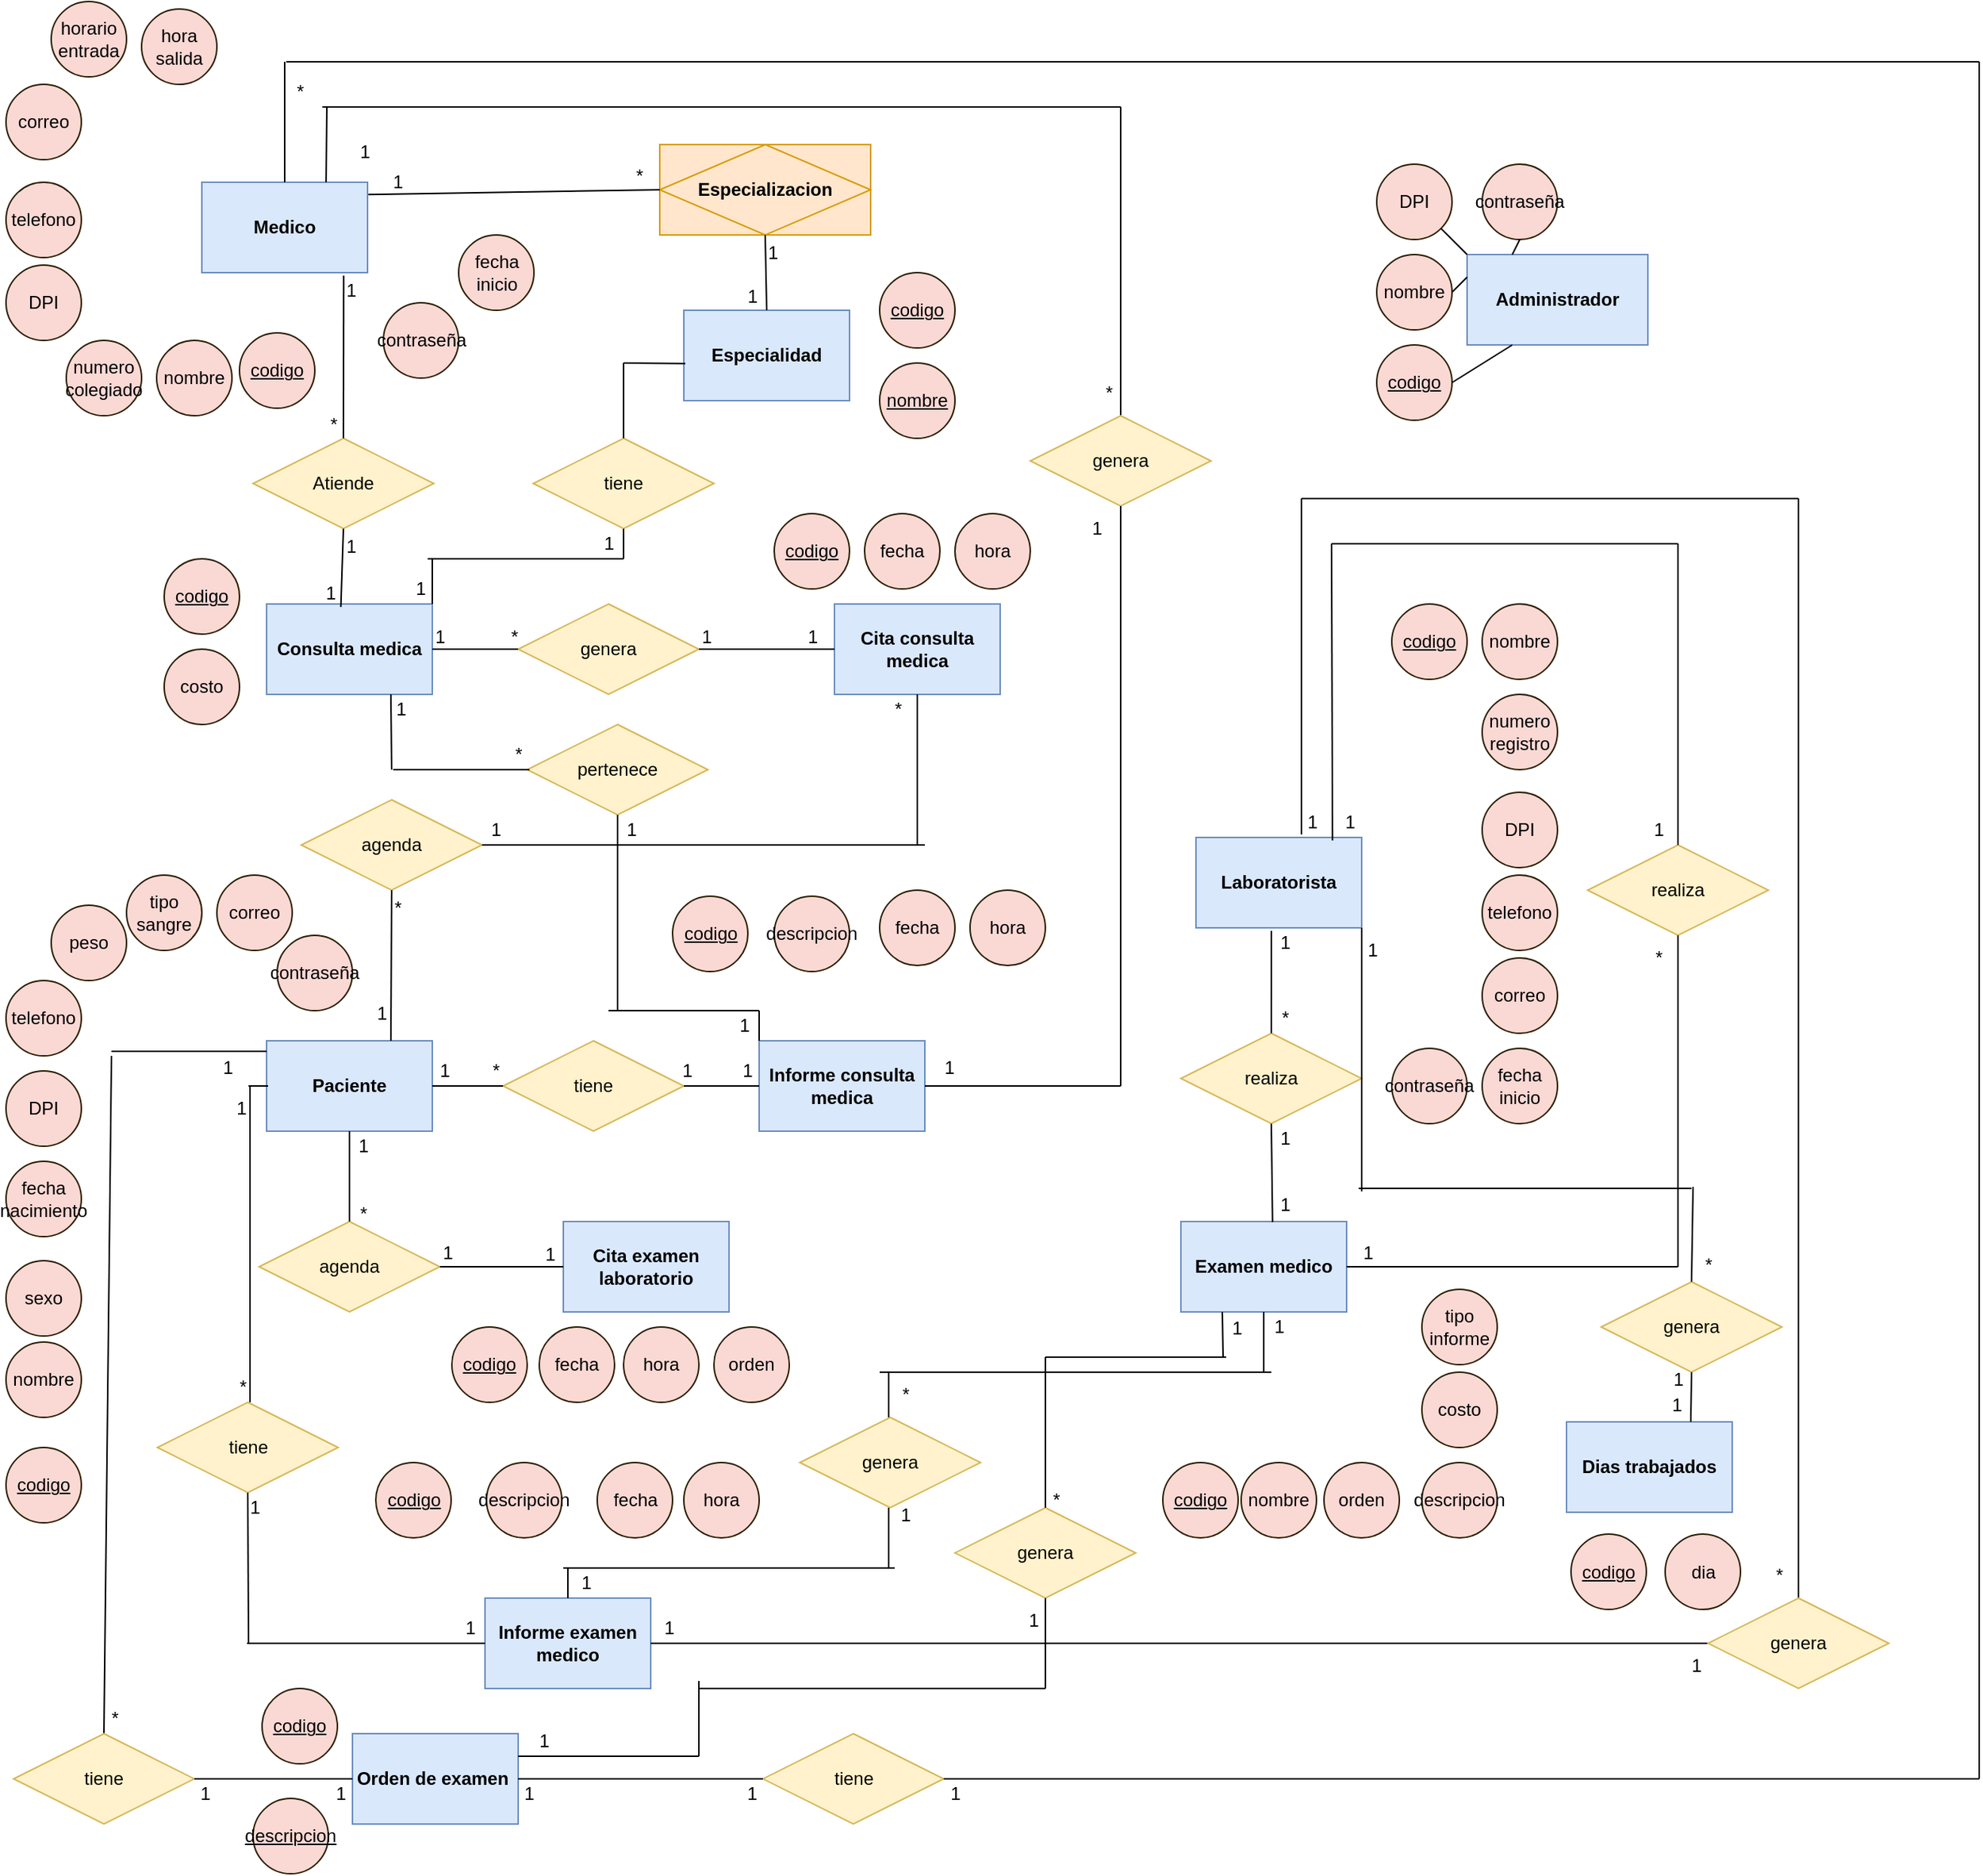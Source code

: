 <mxfile version="13.7.7" type="device"><diagram id="uCOhceMief55fh2Y7pp1" name="Page-1"><mxGraphModel dx="2355" dy="1635" grid="0" gridSize="10" guides="1" tooltips="1" connect="1" arrows="1" fold="1" page="1" pageScale="1" pageWidth="291" pageHeight="413" math="0" shadow="0"><root><mxCell id="0"/><mxCell id="1" parent="0"/><mxCell id="DINYoGKQwGhzszuLmWRZ-1" value="&lt;b&gt;Medico&lt;/b&gt;" style="rounded=0;whiteSpace=wrap;html=1;fillColor=#dae8fc;strokeColor=#6c8ebf;" parent="1" vertex="1"><mxGeometry x="140" y="120" width="110" height="60" as="geometry"/></mxCell><mxCell id="DINYoGKQwGhzszuLmWRZ-3" value="&lt;b&gt;Paciente&lt;/b&gt;" style="rounded=0;whiteSpace=wrap;html=1;fillColor=#dae8fc;strokeColor=#6c8ebf;" parent="1" vertex="1"><mxGeometry x="183" y="690" width="110" height="60" as="geometry"/></mxCell><mxCell id="DINYoGKQwGhzszuLmWRZ-4" value="&lt;b&gt;Especialidad&lt;/b&gt;" style="rounded=0;whiteSpace=wrap;html=1;fillColor=#dae8fc;strokeColor=#6c8ebf;" parent="1" vertex="1"><mxGeometry x="460" y="205" width="110" height="60" as="geometry"/></mxCell><mxCell id="DINYoGKQwGhzszuLmWRZ-5" value="&lt;b&gt;Laboratorista&lt;/b&gt;" style="rounded=0;whiteSpace=wrap;html=1;fillColor=#dae8fc;strokeColor=#6c8ebf;" parent="1" vertex="1"><mxGeometry x="800" y="555" width="110" height="60" as="geometry"/></mxCell><mxCell id="DINYoGKQwGhzszuLmWRZ-6" value="&lt;b&gt;Examen medico&lt;/b&gt;" style="rounded=0;whiteSpace=wrap;html=1;fillColor=#dae8fc;strokeColor=#6c8ebf;" parent="1" vertex="1"><mxGeometry x="790" y="810" width="110" height="60" as="geometry"/></mxCell><mxCell id="DINYoGKQwGhzszuLmWRZ-7" value="&lt;b&gt;Consulta medica&lt;/b&gt;" style="rounded=0;whiteSpace=wrap;html=1;fillColor=#dae8fc;strokeColor=#6c8ebf;" parent="1" vertex="1"><mxGeometry x="183" y="400" width="110" height="60" as="geometry"/></mxCell><mxCell id="DINYoGKQwGhzszuLmWRZ-8" value="&lt;b&gt;Cita consulta medica&lt;/b&gt;" style="rounded=0;whiteSpace=wrap;html=1;fillColor=#dae8fc;strokeColor=#6c8ebf;" parent="1" vertex="1"><mxGeometry x="560" y="400" width="110" height="60" as="geometry"/></mxCell><mxCell id="DINYoGKQwGhzszuLmWRZ-9" value="&lt;b&gt;Cita examen laboratorio&lt;/b&gt;" style="rounded=0;whiteSpace=wrap;html=1;fillColor=#dae8fc;strokeColor=#6c8ebf;" parent="1" vertex="1"><mxGeometry x="380" y="810" width="110" height="60" as="geometry"/></mxCell><mxCell id="DINYoGKQwGhzszuLmWRZ-10" value="&lt;b&gt;Informe consulta medica&lt;/b&gt;" style="rounded=0;whiteSpace=wrap;html=1;fillColor=#dae8fc;strokeColor=#6c8ebf;" parent="1" vertex="1"><mxGeometry x="510" y="690" width="110" height="60" as="geometry"/></mxCell><mxCell id="DINYoGKQwGhzszuLmWRZ-11" value="&lt;b&gt;Informe examen medico&lt;/b&gt;" style="rounded=0;whiteSpace=wrap;html=1;fillColor=#dae8fc;strokeColor=#6c8ebf;" parent="1" vertex="1"><mxGeometry x="328" y="1060" width="110" height="60" as="geometry"/></mxCell><mxCell id="DINYoGKQwGhzszuLmWRZ-12" value="&lt;b&gt;Orden de examen&amp;nbsp;&lt;/b&gt;" style="rounded=0;whiteSpace=wrap;html=1;fillColor=#dae8fc;strokeColor=#6c8ebf;" parent="1" vertex="1"><mxGeometry x="240" y="1150" width="110" height="60" as="geometry"/></mxCell><mxCell id="DINYoGKQwGhzszuLmWRZ-14" value="&lt;b&gt;Dias trabajados&lt;/b&gt;" style="rounded=0;whiteSpace=wrap;html=1;fillColor=#dae8fc;strokeColor=#6c8ebf;" parent="1" vertex="1"><mxGeometry x="1046" y="943" width="110" height="60" as="geometry"/></mxCell><mxCell id="DINYoGKQwGhzszuLmWRZ-15" value="&lt;u&gt;codigo&lt;/u&gt;" style="ellipse;whiteSpace=wrap;html=1;align=center;fillColor=#fad9d5;strokeColor=#2B1F00;" parent="1" vertex="1"><mxGeometry x="165" y="220" width="50" height="50" as="geometry"/></mxCell><mxCell id="DINYoGKQwGhzszuLmWRZ-17" value="nombre" style="ellipse;whiteSpace=wrap;html=1;align=center;fillColor=#fad9d5;strokeColor=#2B1F00;" parent="1" vertex="1"><mxGeometry x="110" y="225" width="50" height="50" as="geometry"/></mxCell><mxCell id="DINYoGKQwGhzszuLmWRZ-18" value="numero&lt;br&gt;colegiado" style="ellipse;whiteSpace=wrap;html=1;align=center;fillColor=#fad9d5;strokeColor=#2B1F00;" parent="1" vertex="1"><mxGeometry x="50" y="225" width="50" height="50" as="geometry"/></mxCell><mxCell id="DINYoGKQwGhzszuLmWRZ-19" value="DPI" style="ellipse;whiteSpace=wrap;html=1;align=center;fillColor=#fad9d5;strokeColor=#2B1F00;" parent="1" vertex="1"><mxGeometry x="10" y="175" width="50" height="50" as="geometry"/></mxCell><mxCell id="DINYoGKQwGhzszuLmWRZ-20" value="telefono" style="ellipse;whiteSpace=wrap;html=1;align=center;fillColor=#fad9d5;strokeColor=#2B1F00;" parent="1" vertex="1"><mxGeometry x="10" y="120" width="50" height="50" as="geometry"/></mxCell><mxCell id="DINYoGKQwGhzszuLmWRZ-22" value="correo" style="ellipse;whiteSpace=wrap;html=1;align=center;fillColor=#fad9d5;strokeColor=#2B1F00;" parent="1" vertex="1"><mxGeometry x="10" y="55" width="50" height="50" as="geometry"/></mxCell><mxCell id="DINYoGKQwGhzszuLmWRZ-23" value="horario&lt;br&gt;entrada" style="ellipse;whiteSpace=wrap;html=1;align=center;fillColor=#fad9d5;strokeColor=#2B1F00;" parent="1" vertex="1"><mxGeometry x="40" width="50" height="50" as="geometry"/></mxCell><mxCell id="DINYoGKQwGhzszuLmWRZ-24" value="hora&lt;br&gt;salida" style="ellipse;whiteSpace=wrap;html=1;align=center;fillColor=#fad9d5;strokeColor=#2B1F00;" parent="1" vertex="1"><mxGeometry x="100" y="5" width="50" height="50" as="geometry"/></mxCell><mxCell id="DINYoGKQwGhzszuLmWRZ-25" value="fecha&lt;br&gt;inicio" style="ellipse;whiteSpace=wrap;html=1;align=center;fillColor=#fad9d5;strokeColor=#2B1F00;" parent="1" vertex="1"><mxGeometry x="310.5" y="155" width="50" height="50" as="geometry"/></mxCell><mxCell id="DINYoGKQwGhzszuLmWRZ-36" value="&lt;u&gt;codigo&lt;/u&gt;" style="ellipse;whiteSpace=wrap;html=1;align=center;fillColor=#fad9d5;strokeColor=#2B1F00;" parent="1" vertex="1"><mxGeometry x="930" y="400" width="50" height="50" as="geometry"/></mxCell><mxCell id="DINYoGKQwGhzszuLmWRZ-38" value="nombre" style="ellipse;whiteSpace=wrap;html=1;align=center;fillColor=#fad9d5;strokeColor=#2B1F00;" parent="1" vertex="1"><mxGeometry x="990" y="400" width="50" height="50" as="geometry"/></mxCell><mxCell id="DINYoGKQwGhzszuLmWRZ-39" value="numero&lt;br&gt;registro" style="ellipse;whiteSpace=wrap;html=1;align=center;fillColor=#fad9d5;strokeColor=#2B1F00;" parent="1" vertex="1"><mxGeometry x="990" y="460" width="50" height="50" as="geometry"/></mxCell><mxCell id="DINYoGKQwGhzszuLmWRZ-40" value="DPI" style="ellipse;whiteSpace=wrap;html=1;align=center;fillColor=#fad9d5;strokeColor=#2B1F00;" parent="1" vertex="1"><mxGeometry x="990" y="525" width="50" height="50" as="geometry"/></mxCell><mxCell id="DINYoGKQwGhzszuLmWRZ-41" value="telefono" style="ellipse;whiteSpace=wrap;html=1;align=center;fillColor=#fad9d5;strokeColor=#2B1F00;" parent="1" vertex="1"><mxGeometry x="990" y="580" width="50" height="50" as="geometry"/></mxCell><mxCell id="DINYoGKQwGhzszuLmWRZ-42" value="correo" style="ellipse;whiteSpace=wrap;html=1;align=center;fillColor=#fad9d5;strokeColor=#2B1F00;" parent="1" vertex="1"><mxGeometry x="990" y="635" width="50" height="50" as="geometry"/></mxCell><mxCell id="DINYoGKQwGhzszuLmWRZ-43" value="fecha&lt;br&gt;inicio" style="ellipse;whiteSpace=wrap;html=1;align=center;fillColor=#fad9d5;strokeColor=#2B1F00;" parent="1" vertex="1"><mxGeometry x="990" y="695" width="50" height="50" as="geometry"/></mxCell><mxCell id="DINYoGKQwGhzszuLmWRZ-51" value="&lt;u&gt;codigo&lt;/u&gt;" style="ellipse;whiteSpace=wrap;html=1;align=center;fillColor=#fad9d5;strokeColor=#2B1F00;" parent="1" vertex="1"><mxGeometry x="10" y="960" width="50" height="50" as="geometry"/></mxCell><mxCell id="DINYoGKQwGhzszuLmWRZ-52" value="nombre" style="ellipse;whiteSpace=wrap;html=1;align=center;fillColor=#fad9d5;strokeColor=#2B1F00;" parent="1" vertex="1"><mxGeometry x="10" y="890" width="50" height="50" as="geometry"/></mxCell><mxCell id="DINYoGKQwGhzszuLmWRZ-55" value="sexo" style="ellipse;whiteSpace=wrap;html=1;align=center;fillColor=#fad9d5;strokeColor=#2B1F00;" parent="1" vertex="1"><mxGeometry x="10" y="836" width="50" height="50" as="geometry"/></mxCell><mxCell id="DINYoGKQwGhzszuLmWRZ-56" value="fecha&lt;br&gt;nacimiento" style="ellipse;whiteSpace=wrap;html=1;align=center;fillColor=#fad9d5;strokeColor=#2B1F00;" parent="1" vertex="1"><mxGeometry x="10" y="770" width="50" height="50" as="geometry"/></mxCell><mxCell id="DINYoGKQwGhzszuLmWRZ-57" value="DPI" style="ellipse;whiteSpace=wrap;html=1;align=center;fillColor=#fad9d5;strokeColor=#2B1F00;" parent="1" vertex="1"><mxGeometry x="10" y="710" width="50" height="50" as="geometry"/></mxCell><mxCell id="DINYoGKQwGhzszuLmWRZ-58" value="telefono" style="ellipse;whiteSpace=wrap;html=1;align=center;fillColor=#fad9d5;strokeColor=#2B1F00;" parent="1" vertex="1"><mxGeometry x="10" y="650" width="50" height="50" as="geometry"/></mxCell><mxCell id="DINYoGKQwGhzszuLmWRZ-59" value="peso" style="ellipse;whiteSpace=wrap;html=1;align=center;fillColor=#fad9d5;strokeColor=#2B1F00;" parent="1" vertex="1"><mxGeometry x="40" y="600" width="50" height="50" as="geometry"/></mxCell><mxCell id="DINYoGKQwGhzszuLmWRZ-60" value="tipo&lt;br&gt;sangre" style="ellipse;whiteSpace=wrap;html=1;align=center;fillColor=#fad9d5;strokeColor=#2B1F00;" parent="1" vertex="1"><mxGeometry x="90" y="580" width="50" height="50" as="geometry"/></mxCell><mxCell id="DINYoGKQwGhzszuLmWRZ-61" value="correo" style="ellipse;whiteSpace=wrap;html=1;align=center;fillColor=#fad9d5;strokeColor=#2B1F00;" parent="1" vertex="1"><mxGeometry x="150" y="580" width="50" height="50" as="geometry"/></mxCell><mxCell id="DINYoGKQwGhzszuLmWRZ-71" value="contraseña" style="ellipse;whiteSpace=wrap;html=1;align=center;fillColor=#fad9d5;strokeColor=#2B1F00;" parent="1" vertex="1"><mxGeometry x="190" y="620" width="50" height="50" as="geometry"/></mxCell><mxCell id="DINYoGKQwGhzszuLmWRZ-73" value="contraseña" style="ellipse;whiteSpace=wrap;html=1;align=center;fillColor=#fad9d5;strokeColor=#2B1F00;" parent="1" vertex="1"><mxGeometry x="260.5" y="200" width="50" height="50" as="geometry"/></mxCell><mxCell id="DINYoGKQwGhzszuLmWRZ-75" value="contraseña" style="ellipse;whiteSpace=wrap;html=1;align=center;fillColor=#fad9d5;strokeColor=#2B1F00;" parent="1" vertex="1"><mxGeometry x="930" y="695" width="50" height="50" as="geometry"/></mxCell><mxCell id="DINYoGKQwGhzszuLmWRZ-78" value="&lt;u&gt;codigo&lt;/u&gt;" style="ellipse;whiteSpace=wrap;html=1;align=center;fillColor=#fad9d5;strokeColor=#2B1F00;" parent="1" vertex="1"><mxGeometry x="778" y="970" width="50" height="50" as="geometry"/></mxCell><mxCell id="DINYoGKQwGhzszuLmWRZ-79" value="nombre" style="ellipse;whiteSpace=wrap;html=1;align=center;fillColor=#fad9d5;strokeColor=#2B1F00;" parent="1" vertex="1"><mxGeometry x="830" y="970" width="50" height="50" as="geometry"/></mxCell><mxCell id="DINYoGKQwGhzszuLmWRZ-81" value="orden" style="ellipse;whiteSpace=wrap;html=1;align=center;fillColor=#fad9d5;strokeColor=#2B1F00;" parent="1" vertex="1"><mxGeometry x="885" y="970" width="50" height="50" as="geometry"/></mxCell><mxCell id="DINYoGKQwGhzszuLmWRZ-82" value="descripcion" style="ellipse;whiteSpace=wrap;html=1;align=center;fillColor=#fad9d5;strokeColor=#2B1F00;" parent="1" vertex="1"><mxGeometry x="950" y="970" width="50" height="50" as="geometry"/></mxCell><mxCell id="DINYoGKQwGhzszuLmWRZ-84" value="costo" style="ellipse;whiteSpace=wrap;html=1;align=center;fillColor=#fad9d5;strokeColor=#2B1F00;" parent="1" vertex="1"><mxGeometry x="950" y="910" width="50" height="50" as="geometry"/></mxCell><mxCell id="DINYoGKQwGhzszuLmWRZ-85" value="tipo&lt;br&gt;informe" style="ellipse;whiteSpace=wrap;html=1;align=center;fillColor=#fad9d5;strokeColor=#2B1F00;" parent="1" vertex="1"><mxGeometry x="950" y="855" width="50" height="50" as="geometry"/></mxCell><mxCell id="DINYoGKQwGhzszuLmWRZ-99" value="&lt;u&gt;codigo&lt;/u&gt;" style="ellipse;whiteSpace=wrap;html=1;align=center;fillColor=#fad9d5;strokeColor=#2B1F00;" parent="1" vertex="1"><mxGeometry x="452.5" y="594" width="50" height="50" as="geometry"/></mxCell><mxCell id="DINYoGKQwGhzszuLmWRZ-102" value="descripcion" style="ellipse;whiteSpace=wrap;html=1;align=center;fillColor=#fad9d5;strokeColor=#2B1F00;" parent="1" vertex="1"><mxGeometry x="520" y="594" width="50" height="50" as="geometry"/></mxCell><mxCell id="DINYoGKQwGhzszuLmWRZ-103" value="fecha" style="ellipse;whiteSpace=wrap;html=1;align=center;fillColor=#fad9d5;strokeColor=#2B1F00;" parent="1" vertex="1"><mxGeometry x="590" y="590" width="50" height="50" as="geometry"/></mxCell><mxCell id="DINYoGKQwGhzszuLmWRZ-104" value="hora" style="ellipse;whiteSpace=wrap;html=1;align=center;fillColor=#fad9d5;strokeColor=#2B1F00;" parent="1" vertex="1"><mxGeometry x="650" y="590" width="50" height="50" as="geometry"/></mxCell><mxCell id="DINYoGKQwGhzszuLmWRZ-112" value="&lt;u&gt;codigo&lt;/u&gt;" style="ellipse;whiteSpace=wrap;html=1;align=center;fillColor=#fad9d5;strokeColor=#2B1F00;" parent="1" vertex="1"><mxGeometry x="255.5" y="970" width="50" height="50" as="geometry"/></mxCell><mxCell id="DINYoGKQwGhzszuLmWRZ-113" value="descripcion" style="ellipse;whiteSpace=wrap;html=1;align=center;fillColor=#fad9d5;strokeColor=#2B1F00;" parent="1" vertex="1"><mxGeometry x="329" y="970" width="50" height="50" as="geometry"/></mxCell><mxCell id="DINYoGKQwGhzszuLmWRZ-114" value="fecha" style="ellipse;whiteSpace=wrap;html=1;align=center;fillColor=#fad9d5;strokeColor=#2B1F00;" parent="1" vertex="1"><mxGeometry x="402.5" y="970" width="50" height="50" as="geometry"/></mxCell><mxCell id="DINYoGKQwGhzszuLmWRZ-115" value="hora" style="ellipse;whiteSpace=wrap;html=1;align=center;fillColor=#fad9d5;strokeColor=#2B1F00;" parent="1" vertex="1"><mxGeometry x="460" y="970" width="50" height="50" as="geometry"/></mxCell><mxCell id="DINYoGKQwGhzszuLmWRZ-120" value="&lt;u&gt;codigo&lt;/u&gt;" style="ellipse;whiteSpace=wrap;html=1;align=center;fillColor=#fad9d5;strokeColor=#2B1F00;" parent="1" vertex="1"><mxGeometry x="115" y="370" width="50" height="50" as="geometry"/></mxCell><mxCell id="DINYoGKQwGhzszuLmWRZ-122" value="costo" style="ellipse;whiteSpace=wrap;html=1;align=center;fillColor=#fad9d5;strokeColor=#2B1F00;" parent="1" vertex="1"><mxGeometry x="115" y="430" width="50" height="50" as="geometry"/></mxCell><mxCell id="DINYoGKQwGhzszuLmWRZ-123" value="&lt;u&gt;codigo&lt;/u&gt;" style="ellipse;whiteSpace=wrap;html=1;align=center;fillColor=#fad9d5;strokeColor=#2B1F00;" parent="1" vertex="1"><mxGeometry x="306" y="880" width="50" height="50" as="geometry"/></mxCell><mxCell id="DINYoGKQwGhzszuLmWRZ-124" value="fecha" style="ellipse;whiteSpace=wrap;html=1;align=center;fillColor=#fad9d5;strokeColor=#2B1F00;" parent="1" vertex="1"><mxGeometry x="364" y="880" width="50" height="50" as="geometry"/></mxCell><mxCell id="DINYoGKQwGhzszuLmWRZ-125" value="hora" style="ellipse;whiteSpace=wrap;html=1;align=center;fillColor=#fad9d5;strokeColor=#2B1F00;" parent="1" vertex="1"><mxGeometry x="420" y="880" width="50" height="50" as="geometry"/></mxCell><mxCell id="DINYoGKQwGhzszuLmWRZ-126" value="&lt;u&gt;codigo&lt;/u&gt;" style="ellipse;whiteSpace=wrap;html=1;align=center;fillColor=#fad9d5;strokeColor=#2B1F00;" parent="1" vertex="1"><mxGeometry x="520" y="340" width="50" height="50" as="geometry"/></mxCell><mxCell id="DINYoGKQwGhzszuLmWRZ-127" value="fecha" style="ellipse;whiteSpace=wrap;html=1;align=center;fillColor=#fad9d5;strokeColor=#2B1F00;" parent="1" vertex="1"><mxGeometry x="580" y="340" width="50" height="50" as="geometry"/></mxCell><mxCell id="DINYoGKQwGhzszuLmWRZ-128" value="hora" style="ellipse;whiteSpace=wrap;html=1;align=center;fillColor=#fad9d5;strokeColor=#2B1F00;" parent="1" vertex="1"><mxGeometry x="640" y="340" width="50" height="50" as="geometry"/></mxCell><mxCell id="DINYoGKQwGhzszuLmWRZ-137" value="&lt;u&gt;codigo&lt;/u&gt;" style="ellipse;whiteSpace=wrap;html=1;align=center;fillColor=#fad9d5;strokeColor=#2B1F00;" parent="1" vertex="1"><mxGeometry x="180" y="1120" width="50" height="50" as="geometry"/></mxCell><mxCell id="DINYoGKQwGhzszuLmWRZ-138" value="&lt;u&gt;descripcion&lt;/u&gt;" style="ellipse;whiteSpace=wrap;html=1;align=center;fillColor=#fad9d5;strokeColor=#2B1F00;" parent="1" vertex="1"><mxGeometry x="174" y="1193" width="50" height="50" as="geometry"/></mxCell><mxCell id="DINYoGKQwGhzszuLmWRZ-139" value="&lt;u&gt;codigo&lt;/u&gt;" style="ellipse;whiteSpace=wrap;html=1;align=center;fillColor=#fad9d5;strokeColor=#2B1F00;" parent="1" vertex="1"><mxGeometry x="590" y="180" width="50" height="50" as="geometry"/></mxCell><mxCell id="DINYoGKQwGhzszuLmWRZ-140" value="&lt;u&gt;nombre&lt;/u&gt;" style="ellipse;whiteSpace=wrap;html=1;align=center;fillColor=#fad9d5;strokeColor=#2B1F00;" parent="1" vertex="1"><mxGeometry x="590" y="240" width="50" height="50" as="geometry"/></mxCell><mxCell id="DINYoGKQwGhzszuLmWRZ-142" value="&lt;u&gt;codigo&lt;/u&gt;" style="ellipse;whiteSpace=wrap;html=1;align=center;fillColor=#fad9d5;strokeColor=#2B1F00;" parent="1" vertex="1"><mxGeometry x="1049" y="1017.5" width="50" height="50" as="geometry"/></mxCell><mxCell id="DINYoGKQwGhzszuLmWRZ-143" value="dia" style="ellipse;whiteSpace=wrap;html=1;align=center;fillColor=#fad9d5;strokeColor=#2B1F00;" parent="1" vertex="1"><mxGeometry x="1111.5" y="1017.5" width="50" height="50" as="geometry"/></mxCell><mxCell id="DINYoGKQwGhzszuLmWRZ-146" value="Atiende" style="shape=rhombus;perimeter=rhombusPerimeter;whiteSpace=wrap;html=1;align=center;fillColor=#fff2cc;strokeColor=#d6b656;" parent="1" vertex="1"><mxGeometry x="174" y="290" width="120" height="60" as="geometry"/></mxCell><mxCell id="DINYoGKQwGhzszuLmWRZ-147" value="" style="endArrow=none;html=1;rounded=0;exitX=0.856;exitY=1.033;exitDx=0;exitDy=0;exitPerimeter=0;entryX=0.5;entryY=0;entryDx=0;entryDy=0;" parent="1" source="DINYoGKQwGhzszuLmWRZ-1" target="DINYoGKQwGhzszuLmWRZ-146" edge="1"><mxGeometry relative="1" as="geometry"><mxPoint x="220" y="400" as="sourcePoint"/><mxPoint x="234" y="280" as="targetPoint"/></mxGeometry></mxCell><mxCell id="DINYoGKQwGhzszuLmWRZ-148" value="1" style="resizable=0;html=1;align=left;verticalAlign=bottom;" parent="DINYoGKQwGhzszuLmWRZ-147" connectable="0" vertex="1"><mxGeometry x="-1" relative="1" as="geometry"><mxPoint y="18.02" as="offset"/></mxGeometry></mxCell><mxCell id="DINYoGKQwGhzszuLmWRZ-149" value="*" style="resizable=0;html=1;align=right;verticalAlign=bottom;" parent="DINYoGKQwGhzszuLmWRZ-147" connectable="0" vertex="1"><mxGeometry x="1" relative="1" as="geometry"><mxPoint x="-4" as="offset"/></mxGeometry></mxCell><mxCell id="DINYoGKQwGhzszuLmWRZ-153" value="" style="endArrow=none;html=1;rounded=0;exitX=0.5;exitY=1;exitDx=0;exitDy=0;entryX=0.448;entryY=0.033;entryDx=0;entryDy=0;entryPerimeter=0;" parent="1" source="DINYoGKQwGhzszuLmWRZ-146" target="DINYoGKQwGhzszuLmWRZ-7" edge="1"><mxGeometry relative="1" as="geometry"><mxPoint x="220" y="320" as="sourcePoint"/><mxPoint x="380" y="320" as="targetPoint"/></mxGeometry></mxCell><mxCell id="DINYoGKQwGhzszuLmWRZ-154" value="1" style="resizable=0;html=1;align=left;verticalAlign=bottom;" parent="DINYoGKQwGhzszuLmWRZ-153" connectable="0" vertex="1"><mxGeometry x="-1" relative="1" as="geometry"><mxPoint y="20" as="offset"/></mxGeometry></mxCell><mxCell id="DINYoGKQwGhzszuLmWRZ-155" value="1" style="resizable=0;html=1;align=right;verticalAlign=bottom;" parent="DINYoGKQwGhzszuLmWRZ-153" connectable="0" vertex="1"><mxGeometry x="1" relative="1" as="geometry"><mxPoint x="-3.28" as="offset"/></mxGeometry></mxCell><mxCell id="DINYoGKQwGhzszuLmWRZ-157" value="agenda" style="shape=rhombus;perimeter=rhombusPerimeter;whiteSpace=wrap;html=1;align=center;fillColor=#fff2cc;strokeColor=#d6b656;" parent="1" vertex="1"><mxGeometry x="206" y="530" width="120" height="60" as="geometry"/></mxCell><mxCell id="DINYoGKQwGhzszuLmWRZ-162" value="" style="endArrow=none;html=1;rounded=0;exitX=0.5;exitY=1;exitDx=0;exitDy=0;entryX=0.75;entryY=0;entryDx=0;entryDy=0;" parent="1" source="DINYoGKQwGhzszuLmWRZ-157" target="DINYoGKQwGhzszuLmWRZ-3" edge="1"><mxGeometry relative="1" as="geometry"><mxPoint x="270" y="700" as="sourcePoint"/><mxPoint x="430" y="700" as="targetPoint"/></mxGeometry></mxCell><mxCell id="DINYoGKQwGhzszuLmWRZ-163" value="*" style="resizable=0;html=1;align=left;verticalAlign=bottom;" parent="DINYoGKQwGhzszuLmWRZ-162" connectable="0" vertex="1"><mxGeometry x="-1" relative="1" as="geometry"><mxPoint y="20" as="offset"/></mxGeometry></mxCell><mxCell id="DINYoGKQwGhzszuLmWRZ-164" value="1" style="resizable=0;html=1;align=right;verticalAlign=bottom;" parent="DINYoGKQwGhzszuLmWRZ-162" connectable="0" vertex="1"><mxGeometry x="1" relative="1" as="geometry"><mxPoint x="-2.5" y="-9.99" as="offset"/></mxGeometry></mxCell><mxCell id="DINYoGKQwGhzszuLmWRZ-165" value="genera" style="shape=rhombus;perimeter=rhombusPerimeter;whiteSpace=wrap;html=1;align=center;fillColor=#fff2cc;strokeColor=#d6b656;" parent="1" vertex="1"><mxGeometry x="350" y="400" width="120" height="60" as="geometry"/></mxCell><mxCell id="DINYoGKQwGhzszuLmWRZ-166" value="" style="endArrow=none;html=1;rounded=0;exitX=1;exitY=0.5;exitDx=0;exitDy=0;entryX=0;entryY=0.5;entryDx=0;entryDy=0;" parent="1" source="DINYoGKQwGhzszuLmWRZ-7" target="DINYoGKQwGhzszuLmWRZ-165" edge="1"><mxGeometry relative="1" as="geometry"><mxPoint x="300" y="400" as="sourcePoint"/><mxPoint x="460" y="400" as="targetPoint"/></mxGeometry></mxCell><mxCell id="DINYoGKQwGhzszuLmWRZ-167" value="1" style="resizable=0;html=1;align=left;verticalAlign=bottom;" parent="DINYoGKQwGhzszuLmWRZ-166" connectable="0" vertex="1"><mxGeometry x="-1" relative="1" as="geometry"/></mxCell><mxCell id="DINYoGKQwGhzszuLmWRZ-168" value="*" style="resizable=0;html=1;align=right;verticalAlign=bottom;" parent="DINYoGKQwGhzszuLmWRZ-166" connectable="0" vertex="1"><mxGeometry x="1" relative="1" as="geometry"/></mxCell><mxCell id="DINYoGKQwGhzszuLmWRZ-169" value="" style="endArrow=none;html=1;rounded=0;entryX=0;entryY=0.5;entryDx=0;entryDy=0;exitX=1;exitY=0.5;exitDx=0;exitDy=0;" parent="1" source="DINYoGKQwGhzszuLmWRZ-165" target="DINYoGKQwGhzszuLmWRZ-8" edge="1"><mxGeometry relative="1" as="geometry"><mxPoint x="300" y="400" as="sourcePoint"/><mxPoint x="460" y="400" as="targetPoint"/></mxGeometry></mxCell><mxCell id="DINYoGKQwGhzszuLmWRZ-170" value="1" style="resizable=0;html=1;align=left;verticalAlign=bottom;" parent="DINYoGKQwGhzszuLmWRZ-169" connectable="0" vertex="1"><mxGeometry x="-1" relative="1" as="geometry"/></mxCell><mxCell id="DINYoGKQwGhzszuLmWRZ-171" value="1" style="resizable=0;html=1;align=right;verticalAlign=bottom;" parent="DINYoGKQwGhzszuLmWRZ-169" connectable="0" vertex="1"><mxGeometry x="1" relative="1" as="geometry"><mxPoint x="-10.29" as="offset"/></mxGeometry></mxCell><mxCell id="DINYoGKQwGhzszuLmWRZ-173" value="&lt;b&gt;Especializacion&lt;/b&gt;" style="shape=associativeEntity;whiteSpace=wrap;html=1;align=center;fillColor=#ffe6cc;strokeColor=#d79b00;" parent="1" vertex="1"><mxGeometry x="444" y="95" width="140" height="60" as="geometry"/></mxCell><mxCell id="DINYoGKQwGhzszuLmWRZ-174" value="" style="endArrow=none;html=1;rounded=0;entryX=0;entryY=0.5;entryDx=0;entryDy=0;exitX=1.005;exitY=0.136;exitDx=0;exitDy=0;exitPerimeter=0;" parent="1" source="DINYoGKQwGhzszuLmWRZ-1" target="DINYoGKQwGhzszuLmWRZ-173" edge="1"><mxGeometry relative="1" as="geometry"><mxPoint x="290" y="125" as="sourcePoint"/><mxPoint x="640" y="220" as="targetPoint"/></mxGeometry></mxCell><mxCell id="DINYoGKQwGhzszuLmWRZ-175" value="1" style="resizable=0;html=1;align=left;verticalAlign=bottom;" parent="DINYoGKQwGhzszuLmWRZ-174" connectable="0" vertex="1"><mxGeometry x="-1" relative="1" as="geometry"><mxPoint x="13.96" as="offset"/></mxGeometry></mxCell><mxCell id="DINYoGKQwGhzszuLmWRZ-176" value="*" style="resizable=0;html=1;align=right;verticalAlign=bottom;" parent="DINYoGKQwGhzszuLmWRZ-174" connectable="0" vertex="1"><mxGeometry x="1" relative="1" as="geometry"><mxPoint x="-10.17" as="offset"/></mxGeometry></mxCell><mxCell id="DINYoGKQwGhzszuLmWRZ-178" value="" style="endArrow=none;html=1;rounded=0;exitX=0.5;exitY=1;exitDx=0;exitDy=0;entryX=0.5;entryY=0;entryDx=0;entryDy=0;" parent="1" source="DINYoGKQwGhzszuLmWRZ-173" target="DINYoGKQwGhzszuLmWRZ-4" edge="1"><mxGeometry relative="1" as="geometry"><mxPoint x="440" y="240" as="sourcePoint"/><mxPoint x="600" y="240" as="targetPoint"/></mxGeometry></mxCell><mxCell id="DINYoGKQwGhzszuLmWRZ-179" value="1" style="resizable=0;html=1;align=left;verticalAlign=bottom;" parent="DINYoGKQwGhzszuLmWRZ-178" connectable="0" vertex="1"><mxGeometry x="-1" relative="1" as="geometry"><mxPoint y="20" as="offset"/></mxGeometry></mxCell><mxCell id="DINYoGKQwGhzszuLmWRZ-180" value="1" style="resizable=0;html=1;align=right;verticalAlign=bottom;" parent="DINYoGKQwGhzszuLmWRZ-178" connectable="0" vertex="1"><mxGeometry x="1" relative="1" as="geometry"><mxPoint x="-5.17" as="offset"/></mxGeometry></mxCell><mxCell id="DINYoGKQwGhzszuLmWRZ-181" value="tiene" style="shape=rhombus;perimeter=rhombusPerimeter;whiteSpace=wrap;html=1;align=center;fillColor=#fff2cc;strokeColor=#d6b656;" parent="1" vertex="1"><mxGeometry x="360" y="290" width="120" height="60" as="geometry"/></mxCell><mxCell id="DINYoGKQwGhzszuLmWRZ-191" value="" style="endArrow=none;html=1;rounded=0;exitX=0.5;exitY=0;exitDx=0;exitDy=0;" parent="1" source="DINYoGKQwGhzszuLmWRZ-181" edge="1"><mxGeometry relative="1" as="geometry"><mxPoint x="410" y="360" as="sourcePoint"/><mxPoint x="420" y="240" as="targetPoint"/></mxGeometry></mxCell><mxCell id="DINYoGKQwGhzszuLmWRZ-192" value="" style="endArrow=none;html=1;rounded=0;entryX=0.009;entryY=0.589;entryDx=0;entryDy=0;entryPerimeter=0;" parent="1" target="DINYoGKQwGhzszuLmWRZ-4" edge="1"><mxGeometry relative="1" as="geometry"><mxPoint x="420" y="240" as="sourcePoint"/><mxPoint x="570" y="360" as="targetPoint"/></mxGeometry></mxCell><mxCell id="DINYoGKQwGhzszuLmWRZ-194" value="" style="endArrow=none;html=1;rounded=0;exitX=1;exitY=0;exitDx=0;exitDy=0;" parent="1" source="DINYoGKQwGhzszuLmWRZ-7" edge="1"><mxGeometry relative="1" as="geometry"><mxPoint x="260" y="360" as="sourcePoint"/><mxPoint x="293" y="370" as="targetPoint"/></mxGeometry></mxCell><mxCell id="DINYoGKQwGhzszuLmWRZ-195" value="" style="endArrow=none;html=1;rounded=0;" parent="1" edge="1"><mxGeometry relative="1" as="geometry"><mxPoint x="290" y="370" as="sourcePoint"/><mxPoint x="420" y="370" as="targetPoint"/></mxGeometry></mxCell><mxCell id="DINYoGKQwGhzszuLmWRZ-196" value="" style="endArrow=none;html=1;rounded=0;entryX=0.5;entryY=1;entryDx=0;entryDy=0;" parent="1" target="DINYoGKQwGhzszuLmWRZ-181" edge="1"><mxGeometry relative="1" as="geometry"><mxPoint x="420" y="370" as="sourcePoint"/><mxPoint x="420" y="360" as="targetPoint"/></mxGeometry></mxCell><mxCell id="DINYoGKQwGhzszuLmWRZ-197" value="1" style="text;html=1;strokeColor=none;fillColor=none;align=center;verticalAlign=middle;whiteSpace=wrap;rounded=0;" parent="1" vertex="1"><mxGeometry x="278" y="380" width="15" height="20" as="geometry"/></mxCell><mxCell id="DINYoGKQwGhzszuLmWRZ-201" value="1" style="text;html=1;strokeColor=none;fillColor=none;align=center;verticalAlign=middle;whiteSpace=wrap;rounded=0;" parent="1" vertex="1"><mxGeometry x="402.5" y="350" width="15" height="20" as="geometry"/></mxCell><mxCell id="DINYoGKQwGhzszuLmWRZ-203" value="" style="endArrow=none;html=1;rounded=0;exitX=1;exitY=0.5;exitDx=0;exitDy=0;" parent="1" source="DINYoGKQwGhzszuLmWRZ-157" edge="1"><mxGeometry relative="1" as="geometry"><mxPoint x="410" y="490" as="sourcePoint"/><mxPoint x="620" y="560" as="targetPoint"/></mxGeometry></mxCell><mxCell id="DINYoGKQwGhzszuLmWRZ-204" value="" style="endArrow=none;html=1;rounded=0;entryX=0.5;entryY=1;entryDx=0;entryDy=0;" parent="1" target="DINYoGKQwGhzszuLmWRZ-8" edge="1"><mxGeometry relative="1" as="geometry"><mxPoint x="615" y="560" as="sourcePoint"/><mxPoint x="570" y="490" as="targetPoint"/></mxGeometry></mxCell><mxCell id="DINYoGKQwGhzszuLmWRZ-205" value="1" style="text;html=1;strokeColor=none;fillColor=none;align=center;verticalAlign=middle;whiteSpace=wrap;rounded=0;" parent="1" vertex="1"><mxGeometry x="328" y="540" width="15" height="20" as="geometry"/></mxCell><mxCell id="DINYoGKQwGhzszuLmWRZ-206" value="*" style="text;html=1;strokeColor=none;fillColor=none;align=center;verticalAlign=middle;whiteSpace=wrap;rounded=0;" parent="1" vertex="1"><mxGeometry x="595" y="460" width="15" height="20" as="geometry"/></mxCell><mxCell id="DINYoGKQwGhzszuLmWRZ-208" value="tiene" style="shape=rhombus;perimeter=rhombusPerimeter;whiteSpace=wrap;html=1;align=center;fillColor=#fff2cc;strokeColor=#d6b656;" parent="1" vertex="1"><mxGeometry x="340" y="690" width="120" height="60" as="geometry"/></mxCell><mxCell id="DINYoGKQwGhzszuLmWRZ-209" value="" style="endArrow=none;html=1;rounded=0;entryX=0;entryY=0.5;entryDx=0;entryDy=0;exitX=1;exitY=0.5;exitDx=0;exitDy=0;" parent="1" source="DINYoGKQwGhzszuLmWRZ-208" target="DINYoGKQwGhzszuLmWRZ-10" edge="1"><mxGeometry relative="1" as="geometry"><mxPoint x="310" y="650" as="sourcePoint"/><mxPoint x="470" y="650" as="targetPoint"/></mxGeometry></mxCell><mxCell id="DINYoGKQwGhzszuLmWRZ-210" value="" style="endArrow=none;html=1;rounded=0;exitX=1;exitY=0.5;exitDx=0;exitDy=0;entryX=0;entryY=0.5;entryDx=0;entryDy=0;" parent="1" source="DINYoGKQwGhzszuLmWRZ-3" target="DINYoGKQwGhzszuLmWRZ-208" edge="1"><mxGeometry relative="1" as="geometry"><mxPoint x="310" y="650" as="sourcePoint"/><mxPoint x="470" y="650" as="targetPoint"/></mxGeometry></mxCell><mxCell id="DINYoGKQwGhzszuLmWRZ-211" value="1" style="text;html=1;strokeColor=none;fillColor=none;align=center;verticalAlign=middle;whiteSpace=wrap;rounded=0;" parent="1" vertex="1"><mxGeometry x="294" y="700" width="15" height="20" as="geometry"/></mxCell><mxCell id="DINYoGKQwGhzszuLmWRZ-212" value="*" style="text;html=1;strokeColor=none;fillColor=none;align=center;verticalAlign=middle;whiteSpace=wrap;rounded=0;" parent="1" vertex="1"><mxGeometry x="328" y="700" width="15" height="20" as="geometry"/></mxCell><mxCell id="DINYoGKQwGhzszuLmWRZ-214" value="1" style="text;html=1;strokeColor=none;fillColor=none;align=center;verticalAlign=middle;whiteSpace=wrap;rounded=0;" parent="1" vertex="1"><mxGeometry x="455" y="700" width="15" height="20" as="geometry"/></mxCell><mxCell id="DINYoGKQwGhzszuLmWRZ-215" value="1" style="text;html=1;strokeColor=none;fillColor=none;align=center;verticalAlign=middle;whiteSpace=wrap;rounded=0;" parent="1" vertex="1"><mxGeometry x="495" y="700" width="15" height="20" as="geometry"/></mxCell><mxCell id="DINYoGKQwGhzszuLmWRZ-216" value="" style="endArrow=none;html=1;rounded=0;exitX=0.75;exitY=0;exitDx=0;exitDy=0;" parent="1" source="DINYoGKQwGhzszuLmWRZ-1" edge="1"><mxGeometry relative="1" as="geometry"><mxPoint x="230" y="290" as="sourcePoint"/><mxPoint x="223" y="70" as="targetPoint"/></mxGeometry></mxCell><mxCell id="DINYoGKQwGhzszuLmWRZ-217" value="" style="endArrow=none;html=1;rounded=0;" parent="1" edge="1"><mxGeometry relative="1" as="geometry"><mxPoint x="220" y="70" as="sourcePoint"/><mxPoint x="750" y="70" as="targetPoint"/></mxGeometry></mxCell><mxCell id="DINYoGKQwGhzszuLmWRZ-219" value="" style="endArrow=none;html=1;rounded=0;entryX=0.5;entryY=0;entryDx=0;entryDy=0;" parent="1" target="DINYoGKQwGhzszuLmWRZ-221" edge="1"><mxGeometry relative="1" as="geometry"><mxPoint x="750" y="70" as="sourcePoint"/><mxPoint x="750" y="260" as="targetPoint"/></mxGeometry></mxCell><mxCell id="DINYoGKQwGhzszuLmWRZ-221" value="genera" style="shape=rhombus;perimeter=rhombusPerimeter;whiteSpace=wrap;html=1;align=center;fillColor=#fff2cc;strokeColor=#d6b656;" parent="1" vertex="1"><mxGeometry x="690" y="275" width="120" height="60" as="geometry"/></mxCell><mxCell id="DINYoGKQwGhzszuLmWRZ-222" value="" style="endArrow=none;html=1;rounded=0;entryX=0.5;entryY=1;entryDx=0;entryDy=0;" parent="1" target="DINYoGKQwGhzszuLmWRZ-221" edge="1"><mxGeometry relative="1" as="geometry"><mxPoint x="750" y="720" as="sourcePoint"/><mxPoint x="680" y="430" as="targetPoint"/></mxGeometry></mxCell><mxCell id="DINYoGKQwGhzszuLmWRZ-224" value="" style="endArrow=none;html=1;rounded=0;exitX=1;exitY=0.5;exitDx=0;exitDy=0;" parent="1" source="DINYoGKQwGhzszuLmWRZ-10" edge="1"><mxGeometry relative="1" as="geometry"><mxPoint x="560" y="630" as="sourcePoint"/><mxPoint x="750" y="720" as="targetPoint"/></mxGeometry></mxCell><mxCell id="DINYoGKQwGhzszuLmWRZ-227" value="1" style="text;html=1;strokeColor=none;fillColor=none;align=center;verticalAlign=middle;whiteSpace=wrap;rounded=0;" parent="1" vertex="1"><mxGeometry x="629" y="698" width="15" height="20" as="geometry"/></mxCell><mxCell id="DINYoGKQwGhzszuLmWRZ-228" value="1" style="text;html=1;strokeColor=none;fillColor=none;align=center;verticalAlign=middle;whiteSpace=wrap;rounded=0;" parent="1" vertex="1"><mxGeometry x="727" y="340" width="15" height="20" as="geometry"/></mxCell><mxCell id="DINYoGKQwGhzszuLmWRZ-229" value="*" style="text;html=1;strokeColor=none;fillColor=none;align=center;verticalAlign=middle;whiteSpace=wrap;rounded=0;" parent="1" vertex="1"><mxGeometry x="197.5" y="50" width="15" height="20" as="geometry"/></mxCell><mxCell id="DINYoGKQwGhzszuLmWRZ-230" value="*" style="text;html=1;strokeColor=none;fillColor=none;align=center;verticalAlign=middle;whiteSpace=wrap;rounded=0;" parent="1" vertex="1"><mxGeometry x="735" y="250" width="15" height="20" as="geometry"/></mxCell><mxCell id="DINYoGKQwGhzszuLmWRZ-231" value="agenda" style="shape=rhombus;perimeter=rhombusPerimeter;whiteSpace=wrap;html=1;align=center;fillColor=#fff2cc;strokeColor=#d6b656;" parent="1" vertex="1"><mxGeometry x="178" y="810" width="120" height="60" as="geometry"/></mxCell><mxCell id="DINYoGKQwGhzszuLmWRZ-232" value="" style="endArrow=none;html=1;rounded=0;exitX=0.5;exitY=1;exitDx=0;exitDy=0;entryX=0.5;entryY=0;entryDx=0;entryDy=0;" parent="1" source="DINYoGKQwGhzszuLmWRZ-3" target="DINYoGKQwGhzszuLmWRZ-231" edge="1"><mxGeometry relative="1" as="geometry"><mxPoint x="390" y="690" as="sourcePoint"/><mxPoint x="550" y="690" as="targetPoint"/></mxGeometry></mxCell><mxCell id="DINYoGKQwGhzszuLmWRZ-233" value="" style="endArrow=none;html=1;rounded=0;exitX=1;exitY=0.5;exitDx=0;exitDy=0;entryX=0;entryY=0.5;entryDx=0;entryDy=0;" parent="1" source="DINYoGKQwGhzszuLmWRZ-231" target="DINYoGKQwGhzszuLmWRZ-9" edge="1"><mxGeometry relative="1" as="geometry"><mxPoint x="390" y="690" as="sourcePoint"/><mxPoint x="550" y="690" as="targetPoint"/></mxGeometry></mxCell><mxCell id="DINYoGKQwGhzszuLmWRZ-237" value="1" style="text;html=1;strokeColor=none;fillColor=none;align=center;verticalAlign=middle;whiteSpace=wrap;rounded=0;" parent="1" vertex="1"><mxGeometry x="240" y="750" width="15" height="20" as="geometry"/></mxCell><mxCell id="DINYoGKQwGhzszuLmWRZ-238" value="1" style="text;html=1;strokeColor=none;fillColor=none;align=center;verticalAlign=middle;whiteSpace=wrap;rounded=0;" parent="1" vertex="1"><mxGeometry x="364" y="829" width="15" height="5" as="geometry"/></mxCell><mxCell id="DINYoGKQwGhzszuLmWRZ-242" value="*" style="text;html=1;strokeColor=none;fillColor=none;align=center;verticalAlign=middle;whiteSpace=wrap;rounded=0;" parent="1" vertex="1"><mxGeometry x="240" y="800" width="15" height="10" as="geometry"/></mxCell><mxCell id="DINYoGKQwGhzszuLmWRZ-243" value="1" style="text;html=1;strokeColor=none;fillColor=none;align=center;verticalAlign=middle;whiteSpace=wrap;rounded=0;" parent="1" vertex="1"><mxGeometry x="295.5" y="826" width="15" height="10" as="geometry"/></mxCell><mxCell id="DINYoGKQwGhzszuLmWRZ-249" value="realiza" style="shape=rhombus;perimeter=rhombusPerimeter;whiteSpace=wrap;html=1;align=center;fillColor=#fff2cc;strokeColor=#d6b656;" parent="1" vertex="1"><mxGeometry x="790" y="685" width="120" height="60" as="geometry"/></mxCell><mxCell id="DINYoGKQwGhzszuLmWRZ-250" value="" style="endArrow=none;html=1;rounded=0;exitX=0.455;exitY=1.033;exitDx=0;exitDy=0;exitPerimeter=0;entryX=0.5;entryY=0;entryDx=0;entryDy=0;" parent="1" source="DINYoGKQwGhzszuLmWRZ-5" target="DINYoGKQwGhzszuLmWRZ-249" edge="1"><mxGeometry relative="1" as="geometry"><mxPoint x="730" y="680" as="sourcePoint"/><mxPoint x="890" y="680" as="targetPoint"/></mxGeometry></mxCell><mxCell id="DINYoGKQwGhzszuLmWRZ-251" value="" style="endArrow=none;html=1;rounded=0;entryX=0.5;entryY=1;entryDx=0;entryDy=0;exitX=0.553;exitY=0.006;exitDx=0;exitDy=0;exitPerimeter=0;" parent="1" source="DINYoGKQwGhzszuLmWRZ-6" target="DINYoGKQwGhzszuLmWRZ-249" edge="1"><mxGeometry relative="1" as="geometry"><mxPoint x="730" y="680" as="sourcePoint"/><mxPoint x="890" y="680" as="targetPoint"/></mxGeometry></mxCell><mxCell id="DINYoGKQwGhzszuLmWRZ-252" value="1" style="text;html=1;strokeColor=none;fillColor=none;align=center;verticalAlign=middle;whiteSpace=wrap;rounded=0;" parent="1" vertex="1"><mxGeometry x="852" y="794" width="15" height="10" as="geometry"/></mxCell><mxCell id="DINYoGKQwGhzszuLmWRZ-253" value="1" style="text;html=1;strokeColor=none;fillColor=none;align=center;verticalAlign=middle;whiteSpace=wrap;rounded=0;" parent="1" vertex="1"><mxGeometry x="852" y="750" width="15" height="10" as="geometry"/></mxCell><mxCell id="DINYoGKQwGhzszuLmWRZ-254" value="1" style="text;html=1;strokeColor=none;fillColor=none;align=center;verticalAlign=middle;whiteSpace=wrap;rounded=0;" parent="1" vertex="1"><mxGeometry x="852" y="620" width="15" height="10" as="geometry"/></mxCell><mxCell id="DINYoGKQwGhzszuLmWRZ-255" value="*" style="text;html=1;strokeColor=none;fillColor=none;align=center;verticalAlign=middle;whiteSpace=wrap;rounded=0;" parent="1" vertex="1"><mxGeometry x="852" y="670" width="15" height="10" as="geometry"/></mxCell><mxCell id="DINYoGKQwGhzszuLmWRZ-258" value="" style="endArrow=none;html=1;rounded=0;exitX=0.5;exitY=0;exitDx=0;exitDy=0;" parent="1" edge="1"><mxGeometry relative="1" as="geometry"><mxPoint x="172" y="930" as="sourcePoint"/><mxPoint x="172" y="720" as="targetPoint"/></mxGeometry></mxCell><mxCell id="DINYoGKQwGhzszuLmWRZ-259" value="tiene" style="shape=rhombus;perimeter=rhombusPerimeter;whiteSpace=wrap;html=1;align=center;fillColor=#fff2cc;strokeColor=#d6b656;" parent="1" vertex="1"><mxGeometry x="110.5" y="930" width="120" height="60" as="geometry"/></mxCell><mxCell id="DINYoGKQwGhzszuLmWRZ-260" value="" style="endArrow=none;html=1;rounded=0;exitX=0;exitY=0.5;exitDx=0;exitDy=0;" parent="1" source="DINYoGKQwGhzszuLmWRZ-11" edge="1"><mxGeometry relative="1" as="geometry"><mxPoint x="60" y="940" as="sourcePoint"/><mxPoint x="170" y="1090" as="targetPoint"/></mxGeometry></mxCell><mxCell id="DINYoGKQwGhzszuLmWRZ-261" value="" style="endArrow=none;html=1;rounded=0;exitX=0.5;exitY=1;exitDx=0;exitDy=0;" parent="1" source="DINYoGKQwGhzszuLmWRZ-259" edge="1"><mxGeometry relative="1" as="geometry"><mxPoint x="60" y="940" as="sourcePoint"/><mxPoint x="171" y="1090" as="targetPoint"/></mxGeometry></mxCell><mxCell id="DINYoGKQwGhzszuLmWRZ-264" value="*" style="text;html=1;strokeColor=none;fillColor=none;align=center;verticalAlign=middle;whiteSpace=wrap;rounded=0;" parent="1" vertex="1"><mxGeometry x="160" y="910" width="15" height="20" as="geometry"/></mxCell><mxCell id="DINYoGKQwGhzszuLmWRZ-265" value="1" style="text;html=1;strokeColor=none;fillColor=none;align=center;verticalAlign=middle;whiteSpace=wrap;rounded=0;" parent="1" vertex="1"><mxGeometry x="168" y="990" width="15" height="20" as="geometry"/></mxCell><mxCell id="DINYoGKQwGhzszuLmWRZ-266" value="1" style="text;html=1;strokeColor=none;fillColor=none;align=center;verticalAlign=middle;whiteSpace=wrap;rounded=0;" parent="1" vertex="1"><mxGeometry x="311" y="1070" width="15" height="20" as="geometry"/></mxCell><mxCell id="DINYoGKQwGhzszuLmWRZ-267" value="" style="endArrow=none;html=1;rounded=0;" parent="1" edge="1"><mxGeometry relative="1" as="geometry"><mxPoint x="870" y="330" as="sourcePoint"/><mxPoint x="870" y="553" as="targetPoint"/></mxGeometry></mxCell><mxCell id="DINYoGKQwGhzszuLmWRZ-268" value="" style="endArrow=none;html=1;rounded=0;" parent="1" edge="1"><mxGeometry relative="1" as="geometry"><mxPoint x="890" y="360" as="sourcePoint"/><mxPoint x="1120" y="360" as="targetPoint"/></mxGeometry></mxCell><mxCell id="DINYoGKQwGhzszuLmWRZ-270" value="" style="endArrow=none;html=1;rounded=0;exitX=1;exitY=0.5;exitDx=0;exitDy=0;" parent="1" source="DINYoGKQwGhzszuLmWRZ-6" edge="1"><mxGeometry relative="1" as="geometry"><mxPoint x="820" y="740" as="sourcePoint"/><mxPoint x="1120" y="840" as="targetPoint"/></mxGeometry></mxCell><mxCell id="DINYoGKQwGhzszuLmWRZ-271" value="realiza" style="shape=rhombus;perimeter=rhombusPerimeter;whiteSpace=wrap;html=1;align=center;fillColor=#fff2cc;strokeColor=#d6b656;" parent="1" vertex="1"><mxGeometry x="1060" y="560" width="120" height="60" as="geometry"/></mxCell><mxCell id="DINYoGKQwGhzszuLmWRZ-272" value="" style="endArrow=none;html=1;rounded=0;entryX=0.5;entryY=1;entryDx=0;entryDy=0;" parent="1" target="DINYoGKQwGhzszuLmWRZ-271" edge="1"><mxGeometry relative="1" as="geometry"><mxPoint x="1120" y="840" as="sourcePoint"/><mxPoint x="1310" y="630" as="targetPoint"/></mxGeometry></mxCell><mxCell id="DINYoGKQwGhzszuLmWRZ-273" value="" style="endArrow=none;html=1;rounded=0;exitX=0.5;exitY=0;exitDx=0;exitDy=0;" parent="1" source="DINYoGKQwGhzszuLmWRZ-271" edge="1"><mxGeometry relative="1" as="geometry"><mxPoint x="1150" y="630" as="sourcePoint"/><mxPoint x="1120" y="360" as="targetPoint"/></mxGeometry></mxCell><mxCell id="DINYoGKQwGhzszuLmWRZ-274" value="1" style="text;html=1;strokeColor=none;fillColor=none;align=center;verticalAlign=middle;whiteSpace=wrap;rounded=0;" parent="1" vertex="1"><mxGeometry x="907" y="826" width="15" height="10" as="geometry"/></mxCell><mxCell id="DINYoGKQwGhzszuLmWRZ-276" value="*" style="text;html=1;strokeColor=none;fillColor=none;align=center;verticalAlign=middle;whiteSpace=wrap;rounded=0;" parent="1" vertex="1"><mxGeometry x="1100" y="630" width="15" height="10" as="geometry"/></mxCell><mxCell id="DINYoGKQwGhzszuLmWRZ-277" value="1" style="text;html=1;strokeColor=none;fillColor=none;align=center;verticalAlign=middle;whiteSpace=wrap;rounded=0;" parent="1" vertex="1"><mxGeometry x="895" y="540" width="15" height="10" as="geometry"/></mxCell><mxCell id="DINYoGKQwGhzszuLmWRZ-281" value="1" style="text;html=1;strokeColor=none;fillColor=none;align=center;verticalAlign=middle;whiteSpace=wrap;rounded=0;" parent="1" vertex="1"><mxGeometry x="1100" y="545" width="15" height="10" as="geometry"/></mxCell><mxCell id="DINYoGKQwGhzszuLmWRZ-282" value="" style="endArrow=none;html=1;rounded=0;exitX=0.824;exitY=0.033;exitDx=0;exitDy=0;exitPerimeter=0;" parent="1" source="DINYoGKQwGhzszuLmWRZ-5" edge="1"><mxGeometry relative="1" as="geometry"><mxPoint x="890" y="550" as="sourcePoint"/><mxPoint x="890" y="360" as="targetPoint"/></mxGeometry></mxCell><mxCell id="DINYoGKQwGhzszuLmWRZ-285" value="" style="endArrow=none;html=1;rounded=0;" parent="1" edge="1"><mxGeometry relative="1" as="geometry"><mxPoint x="870" y="330" as="sourcePoint"/><mxPoint x="1200" y="330" as="targetPoint"/></mxGeometry></mxCell><mxCell id="DINYoGKQwGhzszuLmWRZ-286" value="" style="endArrow=none;html=1;rounded=0;exitX=0.5;exitY=0;exitDx=0;exitDy=0;" parent="1" source="DINYoGKQwGhzszuLmWRZ-289" edge="1"><mxGeometry relative="1" as="geometry"><mxPoint x="1200" y="990" as="sourcePoint"/><mxPoint x="1200" y="330" as="targetPoint"/></mxGeometry></mxCell><mxCell id="DINYoGKQwGhzszuLmWRZ-287" value="" style="endArrow=none;html=1;rounded=0;exitX=1;exitY=0.5;exitDx=0;exitDy=0;entryX=0;entryY=0.5;entryDx=0;entryDy=0;" parent="1" source="DINYoGKQwGhzszuLmWRZ-11" target="DINYoGKQwGhzszuLmWRZ-289" edge="1"><mxGeometry relative="1" as="geometry"><mxPoint x="880" y="1020" as="sourcePoint"/><mxPoint x="1020" y="1090" as="targetPoint"/></mxGeometry></mxCell><mxCell id="DINYoGKQwGhzszuLmWRZ-288" value="1" style="text;html=1;strokeColor=none;fillColor=none;align=center;verticalAlign=middle;whiteSpace=wrap;rounded=0;" parent="1" vertex="1"><mxGeometry x="1125" y="1100" width="15" height="10" as="geometry"/></mxCell><mxCell id="DINYoGKQwGhzszuLmWRZ-289" value="genera" style="shape=rhombus;perimeter=rhombusPerimeter;whiteSpace=wrap;html=1;align=center;fillColor=#fff2cc;strokeColor=#d6b656;" parent="1" vertex="1"><mxGeometry x="1140" y="1060" width="120" height="60" as="geometry"/></mxCell><mxCell id="DINYoGKQwGhzszuLmWRZ-290" value="1" style="text;html=1;strokeColor=none;fillColor=none;align=center;verticalAlign=middle;whiteSpace=wrap;rounded=0;" parent="1" vertex="1"><mxGeometry x="442.5" y="1075" width="15" height="10" as="geometry"/></mxCell><mxCell id="DINYoGKQwGhzszuLmWRZ-292" value="*" style="text;html=1;strokeColor=none;fillColor=none;align=center;verticalAlign=middle;whiteSpace=wrap;rounded=0;" parent="1" vertex="1"><mxGeometry x="1180" y="1040" width="15" height="10" as="geometry"/></mxCell><mxCell id="DINYoGKQwGhzszuLmWRZ-293" value="1" style="text;html=1;strokeColor=none;fillColor=none;align=center;verticalAlign=middle;whiteSpace=wrap;rounded=0;" parent="1" vertex="1"><mxGeometry x="870" y="540" width="15" height="10" as="geometry"/></mxCell><mxCell id="DINYoGKQwGhzszuLmWRZ-303" value="1" style="text;html=1;strokeColor=none;fillColor=none;align=center;verticalAlign=middle;whiteSpace=wrap;rounded=0;" parent="1" vertex="1"><mxGeometry x="159" y="725" width="15" height="20" as="geometry"/></mxCell><mxCell id="DINYoGKQwGhzszuLmWRZ-344" value="" style="endArrow=none;html=1;rounded=0;entryX=0;entryY=0.5;entryDx=0;entryDy=0;" parent="1" edge="1"><mxGeometry relative="1" as="geometry"><mxPoint x="171" y="720" as="sourcePoint"/><mxPoint x="184" y="720" as="targetPoint"/></mxGeometry></mxCell><mxCell id="DINYoGKQwGhzszuLmWRZ-345" value="" style="endArrow=none;html=1;rounded=0;exitX=0;exitY=0.117;exitDx=0;exitDy=0;exitPerimeter=0;" parent="1" source="DINYoGKQwGhzszuLmWRZ-3" edge="1"><mxGeometry relative="1" as="geometry"><mxPoint x="220" y="960" as="sourcePoint"/><mxPoint x="80" y="697" as="targetPoint"/></mxGeometry></mxCell><mxCell id="DINYoGKQwGhzszuLmWRZ-346" value="" style="endArrow=none;html=1;rounded=0;exitX=0.5;exitY=0;exitDx=0;exitDy=0;" parent="1" source="DINYoGKQwGhzszuLmWRZ-347" edge="1"><mxGeometry relative="1" as="geometry"><mxPoint x="100" y="1100" as="sourcePoint"/><mxPoint x="80" y="700" as="targetPoint"/></mxGeometry></mxCell><mxCell id="DINYoGKQwGhzszuLmWRZ-347" value="tiene" style="shape=rhombus;perimeter=rhombusPerimeter;whiteSpace=wrap;html=1;align=center;fillColor=#fff2cc;strokeColor=#d6b656;" parent="1" vertex="1"><mxGeometry x="15" y="1150" width="120" height="60" as="geometry"/></mxCell><mxCell id="DINYoGKQwGhzszuLmWRZ-349" value="" style="endArrow=none;html=1;rounded=0;exitX=1;exitY=0.5;exitDx=0;exitDy=0;entryX=0;entryY=0.5;entryDx=0;entryDy=0;" parent="1" source="DINYoGKQwGhzszuLmWRZ-347" target="DINYoGKQwGhzszuLmWRZ-12" edge="1"><mxGeometry relative="1" as="geometry"><mxPoint x="280" y="1220" as="sourcePoint"/><mxPoint x="440" y="1220" as="targetPoint"/></mxGeometry></mxCell><mxCell id="DINYoGKQwGhzszuLmWRZ-350" value="1" style="text;html=1;strokeColor=none;fillColor=none;align=center;verticalAlign=middle;whiteSpace=wrap;rounded=0;" parent="1" vertex="1"><mxGeometry x="150" y="698" width="15" height="20" as="geometry"/></mxCell><mxCell id="DINYoGKQwGhzszuLmWRZ-351" value="*" style="text;html=1;strokeColor=none;fillColor=none;align=center;verticalAlign=middle;whiteSpace=wrap;rounded=0;" parent="1" vertex="1"><mxGeometry x="75" y="1130" width="15" height="20" as="geometry"/></mxCell><mxCell id="DINYoGKQwGhzszuLmWRZ-353" value="1" style="text;html=1;strokeColor=none;fillColor=none;align=center;verticalAlign=middle;whiteSpace=wrap;rounded=0;" parent="1" vertex="1"><mxGeometry x="225" y="1180" width="15" height="20" as="geometry"/></mxCell><mxCell id="DINYoGKQwGhzszuLmWRZ-354" value="1" style="text;html=1;strokeColor=none;fillColor=none;align=center;verticalAlign=middle;whiteSpace=wrap;rounded=0;" parent="1" vertex="1"><mxGeometry x="135" y="1180" width="15" height="20" as="geometry"/></mxCell><mxCell id="DINYoGKQwGhzszuLmWRZ-355" value="" style="endArrow=none;html=1;rounded=0;exitX=0.5;exitY=0;exitDx=0;exitDy=0;" parent="1" source="DINYoGKQwGhzszuLmWRZ-1" edge="1"><mxGeometry relative="1" as="geometry"><mxPoint x="330" y="300" as="sourcePoint"/><mxPoint x="195" y="40" as="targetPoint"/></mxGeometry></mxCell><mxCell id="DINYoGKQwGhzszuLmWRZ-356" value="tiene" style="shape=rhombus;perimeter=rhombusPerimeter;whiteSpace=wrap;html=1;align=center;fillColor=#fff2cc;strokeColor=#d6b656;" parent="1" vertex="1"><mxGeometry x="512.5" y="1150" width="120" height="60" as="geometry"/></mxCell><mxCell id="DINYoGKQwGhzszuLmWRZ-357" value="" style="endArrow=none;html=1;rounded=0;entryX=0;entryY=0.5;entryDx=0;entryDy=0;exitX=1;exitY=0.5;exitDx=0;exitDy=0;" parent="1" source="DINYoGKQwGhzszuLmWRZ-12" target="DINYoGKQwGhzszuLmWRZ-356" edge="1"><mxGeometry relative="1" as="geometry"><mxPoint x="380" y="1090" as="sourcePoint"/><mxPoint x="540" y="1090" as="targetPoint"/></mxGeometry></mxCell><mxCell id="DINYoGKQwGhzszuLmWRZ-358" value="1" style="text;html=1;strokeColor=none;fillColor=none;align=center;verticalAlign=middle;whiteSpace=wrap;rounded=0;" parent="1" vertex="1"><mxGeometry x="497.5" y="1180" width="15" height="20" as="geometry"/></mxCell><mxCell id="DINYoGKQwGhzszuLmWRZ-359" value="1" style="text;html=1;strokeColor=none;fillColor=none;align=center;verticalAlign=middle;whiteSpace=wrap;rounded=0;" parent="1" vertex="1"><mxGeometry x="350" y="1180" width="15" height="20" as="geometry"/></mxCell><mxCell id="DINYoGKQwGhzszuLmWRZ-361" value="" style="endArrow=none;html=1;rounded=0;" parent="1" edge="1"><mxGeometry relative="1" as="geometry"><mxPoint x="196" y="40" as="sourcePoint"/><mxPoint x="1320" y="40" as="targetPoint"/></mxGeometry></mxCell><mxCell id="DINYoGKQwGhzszuLmWRZ-363" value="" style="endArrow=none;html=1;rounded=0;" parent="1" edge="1"><mxGeometry relative="1" as="geometry"><mxPoint x="1320" y="1180" as="sourcePoint"/><mxPoint x="1320" y="40" as="targetPoint"/></mxGeometry></mxCell><mxCell id="DINYoGKQwGhzszuLmWRZ-364" value="" style="endArrow=none;html=1;rounded=0;exitX=1;exitY=0.5;exitDx=0;exitDy=0;" parent="1" source="DINYoGKQwGhzszuLmWRZ-356" edge="1"><mxGeometry relative="1" as="geometry"><mxPoint x="890" y="1110" as="sourcePoint"/><mxPoint x="1320" y="1180" as="targetPoint"/></mxGeometry></mxCell><mxCell id="DINYoGKQwGhzszuLmWRZ-365" value="1" style="text;html=1;strokeColor=none;fillColor=none;align=center;verticalAlign=middle;whiteSpace=wrap;rounded=0;" parent="1" vertex="1"><mxGeometry x="632.5" y="1180" width="15" height="20" as="geometry"/></mxCell><mxCell id="DINYoGKQwGhzszuLmWRZ-366" value="1" style="text;html=1;strokeColor=none;fillColor=none;align=center;verticalAlign=middle;whiteSpace=wrap;rounded=0;" parent="1" vertex="1"><mxGeometry x="240.5" y="90" width="15" height="20" as="geometry"/></mxCell><mxCell id="rrSAPuAvSYdUTwKGxPZT-1" value="" style="endArrow=none;html=1;rounded=0;exitX=0;exitY=0;exitDx=0;exitDy=0;" parent="1" source="DINYoGKQwGhzszuLmWRZ-10" edge="1"><mxGeometry relative="1" as="geometry"><mxPoint x="500" y="600" as="sourcePoint"/><mxPoint x="510" y="670" as="targetPoint"/></mxGeometry></mxCell><mxCell id="rrSAPuAvSYdUTwKGxPZT-2" value="pertenece" style="shape=rhombus;perimeter=rhombusPerimeter;whiteSpace=wrap;html=1;align=center;fillColor=#fff2cc;strokeColor=#d6b656;" parent="1" vertex="1"><mxGeometry x="356" y="480" width="120" height="60" as="geometry"/></mxCell><mxCell id="rrSAPuAvSYdUTwKGxPZT-3" value="" style="endArrow=none;html=1;rounded=0;exitX=0.5;exitY=1;exitDx=0;exitDy=0;" parent="1" source="rrSAPuAvSYdUTwKGxPZT-2" edge="1"><mxGeometry relative="1" as="geometry"><mxPoint x="440" y="620" as="sourcePoint"/><mxPoint x="416" y="670" as="targetPoint"/></mxGeometry></mxCell><mxCell id="rrSAPuAvSYdUTwKGxPZT-4" value="" style="endArrow=none;html=1;rounded=0;" parent="1" edge="1"><mxGeometry relative="1" as="geometry"><mxPoint x="410" y="670" as="sourcePoint"/><mxPoint x="510" y="670" as="targetPoint"/></mxGeometry></mxCell><mxCell id="rrSAPuAvSYdUTwKGxPZT-5" value="" style="endArrow=none;html=1;rounded=0;exitX=0.75;exitY=1;exitDx=0;exitDy=0;" parent="1" source="DINYoGKQwGhzszuLmWRZ-7" edge="1"><mxGeometry relative="1" as="geometry"><mxPoint x="440" y="620" as="sourcePoint"/><mxPoint x="266" y="510" as="targetPoint"/></mxGeometry></mxCell><mxCell id="rrSAPuAvSYdUTwKGxPZT-7" value="" style="endArrow=none;html=1;rounded=0;entryX=0;entryY=0.5;entryDx=0;entryDy=0;" parent="1" edge="1"><mxGeometry relative="1" as="geometry"><mxPoint x="267" y="510" as="sourcePoint"/><mxPoint x="357.5" y="510" as="targetPoint"/></mxGeometry></mxCell><mxCell id="rrSAPuAvSYdUTwKGxPZT-8" value="1" style="text;html=1;strokeColor=none;fillColor=none;align=center;verticalAlign=middle;whiteSpace=wrap;rounded=0;" parent="1" vertex="1"><mxGeometry x="417.5" y="540" width="15" height="20" as="geometry"/></mxCell><mxCell id="rrSAPuAvSYdUTwKGxPZT-9" value="1" style="text;html=1;strokeColor=none;fillColor=none;align=center;verticalAlign=middle;whiteSpace=wrap;rounded=0;" parent="1" vertex="1"><mxGeometry x="493" y="670" width="15" height="20" as="geometry"/></mxCell><mxCell id="rrSAPuAvSYdUTwKGxPZT-10" value="1" style="text;html=1;strokeColor=none;fillColor=none;align=center;verticalAlign=middle;whiteSpace=wrap;rounded=0;" parent="1" vertex="1"><mxGeometry x="265" y="460" width="15" height="20" as="geometry"/></mxCell><mxCell id="rrSAPuAvSYdUTwKGxPZT-11" value="*" style="text;html=1;strokeColor=none;fillColor=none;align=center;verticalAlign=middle;whiteSpace=wrap;rounded=0;" parent="1" vertex="1"><mxGeometry x="343" y="490" width="15" height="20" as="geometry"/></mxCell><mxCell id="rrSAPuAvSYdUTwKGxPZT-12" value="genera" style="shape=rhombus;perimeter=rhombusPerimeter;whiteSpace=wrap;html=1;align=center;fillColor=#fff2cc;strokeColor=#d6b656;" parent="1" vertex="1"><mxGeometry x="537" y="940" width="120" height="60" as="geometry"/></mxCell><mxCell id="rrSAPuAvSYdUTwKGxPZT-19" value="" style="endArrow=none;html=1;rounded=0;exitX=0.5;exitY=0;exitDx=0;exitDy=0;" parent="1" source="DINYoGKQwGhzszuLmWRZ-11" edge="1"><mxGeometry relative="1" as="geometry"><mxPoint x="540" y="950" as="sourcePoint"/><mxPoint x="383" y="1040" as="targetPoint"/></mxGeometry></mxCell><mxCell id="rrSAPuAvSYdUTwKGxPZT-20" value="" style="endArrow=none;html=1;rounded=0;" parent="1" edge="1"><mxGeometry relative="1" as="geometry"><mxPoint x="380" y="1040" as="sourcePoint"/><mxPoint x="600" y="1040" as="targetPoint"/></mxGeometry></mxCell><mxCell id="rrSAPuAvSYdUTwKGxPZT-21" value="" style="endArrow=none;html=1;rounded=0;exitX=0.5;exitY=1;exitDx=0;exitDy=0;" parent="1" edge="1"><mxGeometry relative="1" as="geometry"><mxPoint x="596" y="1000" as="sourcePoint"/><mxPoint x="596" y="1040" as="targetPoint"/></mxGeometry></mxCell><mxCell id="rrSAPuAvSYdUTwKGxPZT-22" value="" style="endArrow=none;html=1;rounded=0;exitX=0.5;exitY=0;exitDx=0;exitDy=0;" parent="1" edge="1"><mxGeometry relative="1" as="geometry"><mxPoint x="596" y="940" as="sourcePoint"/><mxPoint x="596" y="910" as="targetPoint"/></mxGeometry></mxCell><mxCell id="rrSAPuAvSYdUTwKGxPZT-23" value="" style="endArrow=none;html=1;rounded=0;" parent="1" edge="1"><mxGeometry relative="1" as="geometry"><mxPoint x="590" y="910" as="sourcePoint"/><mxPoint x="850" y="910" as="targetPoint"/></mxGeometry></mxCell><mxCell id="rrSAPuAvSYdUTwKGxPZT-24" value="" style="endArrow=none;html=1;rounded=0;exitX=0.5;exitY=1;exitDx=0;exitDy=0;" parent="1" source="DINYoGKQwGhzszuLmWRZ-6" edge="1"><mxGeometry relative="1" as="geometry"><mxPoint x="560" y="940" as="sourcePoint"/><mxPoint x="845" y="910" as="targetPoint"/></mxGeometry></mxCell><mxCell id="rrSAPuAvSYdUTwKGxPZT-25" value="1" style="text;html=1;strokeColor=none;fillColor=none;align=center;verticalAlign=middle;whiteSpace=wrap;rounded=0;" parent="1" vertex="1"><mxGeometry x="387.5" y="1045" width="15" height="10" as="geometry"/></mxCell><mxCell id="rrSAPuAvSYdUTwKGxPZT-26" value="1" style="text;html=1;strokeColor=none;fillColor=none;align=center;verticalAlign=middle;whiteSpace=wrap;rounded=0;" parent="1" vertex="1"><mxGeometry x="600" y="1000" width="15" height="10" as="geometry"/></mxCell><mxCell id="rrSAPuAvSYdUTwKGxPZT-27" value="*" style="text;html=1;strokeColor=none;fillColor=none;align=center;verticalAlign=middle;whiteSpace=wrap;rounded=0;" parent="1" vertex="1"><mxGeometry x="600" y="920" width="15" height="10" as="geometry"/></mxCell><mxCell id="rrSAPuAvSYdUTwKGxPZT-28" value="1" style="text;html=1;strokeColor=none;fillColor=none;align=center;verticalAlign=middle;whiteSpace=wrap;rounded=0;" parent="1" vertex="1"><mxGeometry x="847.5" y="875" width="15" height="10" as="geometry"/></mxCell><mxCell id="rrSAPuAvSYdUTwKGxPZT-29" value="" style="endArrow=none;html=1;rounded=0;exitX=1;exitY=0.25;exitDx=0;exitDy=0;" parent="1" source="DINYoGKQwGhzszuLmWRZ-12" edge="1"><mxGeometry relative="1" as="geometry"><mxPoint x="550" y="1020" as="sourcePoint"/><mxPoint x="470" y="1165" as="targetPoint"/></mxGeometry></mxCell><mxCell id="rrSAPuAvSYdUTwKGxPZT-31" value="" style="endArrow=none;html=1;rounded=0;" parent="1" edge="1"><mxGeometry relative="1" as="geometry"><mxPoint x="470" y="1165" as="sourcePoint"/><mxPoint x="470" y="1115" as="targetPoint"/></mxGeometry></mxCell><mxCell id="rrSAPuAvSYdUTwKGxPZT-32" value="" style="endArrow=none;html=1;rounded=0;" parent="1" edge="1"><mxGeometry relative="1" as="geometry"><mxPoint x="470" y="1120" as="sourcePoint"/><mxPoint x="700" y="1120" as="targetPoint"/></mxGeometry></mxCell><mxCell id="rrSAPuAvSYdUTwKGxPZT-33" value="genera" style="shape=rhombus;perimeter=rhombusPerimeter;whiteSpace=wrap;html=1;align=center;fillColor=#fff2cc;strokeColor=#d6b656;" parent="1" vertex="1"><mxGeometry x="640" y="1000" width="120" height="60" as="geometry"/></mxCell><mxCell id="rrSAPuAvSYdUTwKGxPZT-34" value="" style="endArrow=none;html=1;rounded=0;entryX=0.5;entryY=1;entryDx=0;entryDy=0;" parent="1" target="rrSAPuAvSYdUTwKGxPZT-33" edge="1"><mxGeometry relative="1" as="geometry"><mxPoint x="700" y="1120" as="sourcePoint"/><mxPoint x="690" y="1040" as="targetPoint"/></mxGeometry></mxCell><mxCell id="rrSAPuAvSYdUTwKGxPZT-35" value="" style="endArrow=none;html=1;rounded=0;entryX=0.5;entryY=0;entryDx=0;entryDy=0;" parent="1" target="rrSAPuAvSYdUTwKGxPZT-33" edge="1"><mxGeometry relative="1" as="geometry"><mxPoint x="700" y="900" as="sourcePoint"/><mxPoint x="690" y="1040" as="targetPoint"/></mxGeometry></mxCell><mxCell id="rrSAPuAvSYdUTwKGxPZT-36" value="" style="endArrow=none;html=1;rounded=0;" parent="1" edge="1"><mxGeometry relative="1" as="geometry"><mxPoint x="820" y="900" as="sourcePoint"/><mxPoint x="700" y="900" as="targetPoint"/></mxGeometry></mxCell><mxCell id="rrSAPuAvSYdUTwKGxPZT-37" value="" style="endArrow=none;html=1;rounded=0;entryX=0.25;entryY=1;entryDx=0;entryDy=0;" parent="1" target="DINYoGKQwGhzszuLmWRZ-6" edge="1"><mxGeometry relative="1" as="geometry"><mxPoint x="818" y="900" as="sourcePoint"/><mxPoint x="690" y="1040" as="targetPoint"/></mxGeometry></mxCell><mxCell id="rrSAPuAvSYdUTwKGxPZT-38" value="1" style="text;html=1;strokeColor=none;fillColor=none;align=center;verticalAlign=middle;whiteSpace=wrap;rounded=0;" parent="1" vertex="1"><mxGeometry x="360" y="1150" width="15" height="10" as="geometry"/></mxCell><mxCell id="rrSAPuAvSYdUTwKGxPZT-40" value="1" style="text;html=1;strokeColor=none;fillColor=none;align=center;verticalAlign=middle;whiteSpace=wrap;rounded=0;" parent="1" vertex="1"><mxGeometry x="685" y="1070" width="15" height="10" as="geometry"/></mxCell><mxCell id="rrSAPuAvSYdUTwKGxPZT-41" value="*" style="text;html=1;strokeColor=none;fillColor=none;align=center;verticalAlign=middle;whiteSpace=wrap;rounded=0;" parent="1" vertex="1"><mxGeometry x="700" y="990" width="15" height="10" as="geometry"/></mxCell><mxCell id="rrSAPuAvSYdUTwKGxPZT-42" value="1" style="text;html=1;strokeColor=none;fillColor=none;align=center;verticalAlign=middle;whiteSpace=wrap;rounded=0;" parent="1" vertex="1"><mxGeometry x="820" y="876" width="15" height="10" as="geometry"/></mxCell><mxCell id="9BJwoUbEhSyTD3MnpKMW-1" value="orden" style="ellipse;whiteSpace=wrap;html=1;align=center;fillColor=#fad9d5;strokeColor=#2B1F00;" parent="1" vertex="1"><mxGeometry x="480" y="880" width="50" height="50" as="geometry"/></mxCell><mxCell id="50O73GdgWsYBwKOwfV-Z-23" value="" style="endArrow=none;html=1;entryX=1;entryY=1;entryDx=0;entryDy=0;" parent="1" target="DINYoGKQwGhzszuLmWRZ-5" edge="1"><mxGeometry width="50" height="50" relative="1" as="geometry"><mxPoint x="910" y="790" as="sourcePoint"/><mxPoint x="948" y="821" as="targetPoint"/></mxGeometry></mxCell><mxCell id="50O73GdgWsYBwKOwfV-Z-24" value="" style="endArrow=none;html=1;" parent="1" edge="1"><mxGeometry width="50" height="50" relative="1" as="geometry"><mxPoint x="1129" y="788" as="sourcePoint"/><mxPoint x="908" y="788" as="targetPoint"/></mxGeometry></mxCell><mxCell id="50O73GdgWsYBwKOwfV-Z-25" value="genera" style="shape=rhombus;perimeter=rhombusPerimeter;whiteSpace=wrap;html=1;align=center;fillColor=#fff2cc;strokeColor=#d6b656;" parent="1" vertex="1"><mxGeometry x="1069" y="850" width="120" height="60" as="geometry"/></mxCell><mxCell id="50O73GdgWsYBwKOwfV-Z-26" value="" style="endArrow=none;html=1;exitX=0.5;exitY=0;exitDx=0;exitDy=0;" parent="1" source="50O73GdgWsYBwKOwfV-Z-25" edge="1"><mxGeometry width="50" height="50" relative="1" as="geometry"><mxPoint x="959" y="842" as="sourcePoint"/><mxPoint x="1130" y="787" as="targetPoint"/></mxGeometry></mxCell><mxCell id="50O73GdgWsYBwKOwfV-Z-27" value="" style="endArrow=none;html=1;entryX=0.5;entryY=1;entryDx=0;entryDy=0;exitX=0.75;exitY=0;exitDx=0;exitDy=0;" parent="1" source="DINYoGKQwGhzszuLmWRZ-14" target="50O73GdgWsYBwKOwfV-Z-25" edge="1"><mxGeometry width="50" height="50" relative="1" as="geometry"><mxPoint x="959" y="842" as="sourcePoint"/><mxPoint x="1009" y="792" as="targetPoint"/></mxGeometry></mxCell><mxCell id="50O73GdgWsYBwKOwfV-Z-28" value="1" style="text;html=1;strokeColor=none;fillColor=none;align=center;verticalAlign=middle;whiteSpace=wrap;rounded=0;" parent="1" vertex="1"><mxGeometry x="910" y="625" width="15" height="10" as="geometry"/></mxCell><mxCell id="50O73GdgWsYBwKOwfV-Z-29" value="*" style="text;html=1;strokeColor=none;fillColor=none;align=center;verticalAlign=middle;whiteSpace=wrap;rounded=0;" parent="1" vertex="1"><mxGeometry x="1133" y="834" width="15" height="10" as="geometry"/></mxCell><mxCell id="50O73GdgWsYBwKOwfV-Z-30" value="1" style="text;html=1;strokeColor=none;fillColor=none;align=center;verticalAlign=middle;whiteSpace=wrap;rounded=0;" parent="1" vertex="1"><mxGeometry x="1112.5" y="910" width="15" height="10" as="geometry"/></mxCell><mxCell id="50O73GdgWsYBwKOwfV-Z-31" value="1" style="text;html=1;strokeColor=none;fillColor=none;align=center;verticalAlign=middle;whiteSpace=wrap;rounded=0;" parent="1" vertex="1"><mxGeometry x="1111.5" y="927" width="15" height="10" as="geometry"/></mxCell><mxCell id="oNCtrbs7GY7WWyLFRbjq-1" value="&lt;b&gt;Administrador&lt;/b&gt;" style="rounded=0;whiteSpace=wrap;html=1;fillColor=#dae8fc;strokeColor=#6c8ebf;" vertex="1" parent="1"><mxGeometry x="980" y="168" width="120" height="60" as="geometry"/></mxCell><mxCell id="oNCtrbs7GY7WWyLFRbjq-2" value="&lt;u&gt;codigo&lt;/u&gt;" style="ellipse;whiteSpace=wrap;html=1;align=center;fillColor=#fad9d5;strokeColor=#2B1F00;" vertex="1" parent="1"><mxGeometry x="920" y="228" width="50" height="50" as="geometry"/></mxCell><mxCell id="oNCtrbs7GY7WWyLFRbjq-3" value="nombre" style="ellipse;whiteSpace=wrap;html=1;align=center;fillColor=#fad9d5;strokeColor=#2B1F00;" vertex="1" parent="1"><mxGeometry x="920" y="168" width="50" height="50" as="geometry"/></mxCell><mxCell id="oNCtrbs7GY7WWyLFRbjq-4" value="DPI" style="ellipse;whiteSpace=wrap;html=1;align=center;fillColor=#fad9d5;strokeColor=#2B1F00;" vertex="1" parent="1"><mxGeometry x="920" y="108" width="50" height="50" as="geometry"/></mxCell><mxCell id="oNCtrbs7GY7WWyLFRbjq-5" value="contraseña" style="ellipse;whiteSpace=wrap;html=1;align=center;fillColor=#fad9d5;strokeColor=#2B1F00;" vertex="1" parent="1"><mxGeometry x="990" y="108" width="50" height="50" as="geometry"/></mxCell><mxCell id="oNCtrbs7GY7WWyLFRbjq-6" value="" style="endArrow=none;html=1;rounded=0;exitX=0.5;exitY=1;exitDx=0;exitDy=0;entryX=0.25;entryY=0;entryDx=0;entryDy=0;" edge="1" source="oNCtrbs7GY7WWyLFRbjq-5" target="oNCtrbs7GY7WWyLFRbjq-1" parent="1"><mxGeometry relative="1" as="geometry"><mxPoint x="1230" y="148" as="sourcePoint"/><mxPoint x="1390" y="148" as="targetPoint"/></mxGeometry></mxCell><mxCell id="oNCtrbs7GY7WWyLFRbjq-7" value="" style="endArrow=none;html=1;rounded=0;exitX=1;exitY=1;exitDx=0;exitDy=0;entryX=0;entryY=0;entryDx=0;entryDy=0;" edge="1" source="oNCtrbs7GY7WWyLFRbjq-4" target="oNCtrbs7GY7WWyLFRbjq-1" parent="1"><mxGeometry relative="1" as="geometry"><mxPoint x="1230" y="148" as="sourcePoint"/><mxPoint x="1390" y="148" as="targetPoint"/></mxGeometry></mxCell><mxCell id="oNCtrbs7GY7WWyLFRbjq-8" value="" style="endArrow=none;html=1;rounded=0;exitX=1;exitY=0.5;exitDx=0;exitDy=0;entryX=0;entryY=0.25;entryDx=0;entryDy=0;" edge="1" source="oNCtrbs7GY7WWyLFRbjq-3" target="oNCtrbs7GY7WWyLFRbjq-1" parent="1"><mxGeometry relative="1" as="geometry"><mxPoint x="1230" y="148" as="sourcePoint"/><mxPoint x="1390" y="148" as="targetPoint"/></mxGeometry></mxCell><mxCell id="oNCtrbs7GY7WWyLFRbjq-9" value="" style="endArrow=none;html=1;rounded=0;exitX=1;exitY=0.5;exitDx=0;exitDy=0;entryX=0.25;entryY=1;entryDx=0;entryDy=0;" edge="1" source="oNCtrbs7GY7WWyLFRbjq-2" target="oNCtrbs7GY7WWyLFRbjq-1" parent="1"><mxGeometry relative="1" as="geometry"><mxPoint x="1230" y="148" as="sourcePoint"/><mxPoint x="1390" y="148" as="targetPoint"/></mxGeometry></mxCell></root></mxGraphModel></diagram></mxfile>